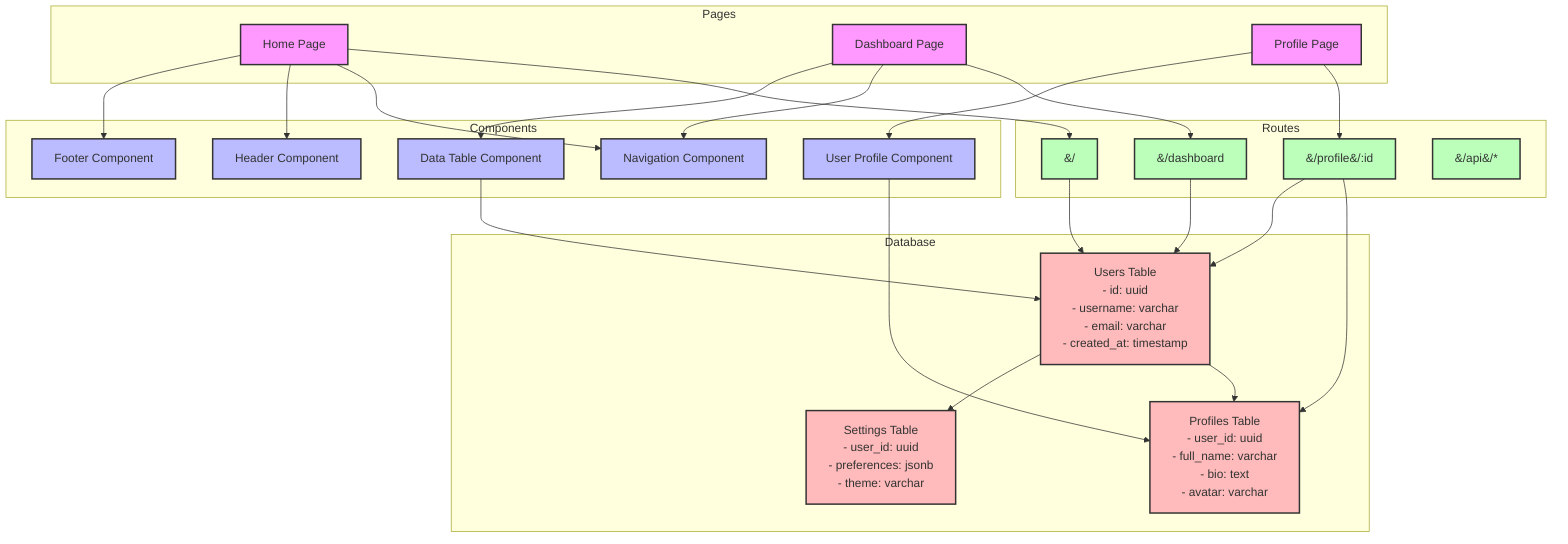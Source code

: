 graph TD
    %% Pages
    subgraph Pages
        HomePage[Home Page]
        DashboardPage[Dashboard Page]
        ProfilePage[Profile Page]
    end

    %% Components
    subgraph Components
        NavComponent[Navigation Component]
        HeaderComponent[Header Component]
        FooterComponent[Footer Component]
        UserProfileComponent[User Profile Component]
        DataTableComponent[Data Table Component]
    end

    %% Routes
    subgraph Routes
        HomeRoute["&#47;"]
        DashboardRoute["&#47;dashboard"]
        ProfileRoute["&#47;profile&#47;:id"]
        APIRoute["&#47;api&#47;*"]
    end

    %% Database Tables
    subgraph Database
        UsersTable["Users Table<br>- id: uuid<br>- username: varchar<br>- email: varchar<br>- created_at: timestamp"]
        ProfilesTable["Profiles Table<br>- user_id: uuid<br>- full_name: varchar<br>- bio: text<br>- avatar: varchar"]
        SettingsTable["Settings Table<br>- user_id: uuid<br>- preferences: jsonb<br>- theme: varchar"]
    end

    %% Relationships
    HomePage --> HomeRoute
    DashboardPage --> DashboardRoute
    ProfilePage --> ProfileRoute

    HomeRoute --> UsersTable
    DashboardRoute --> UsersTable
    ProfileRoute --> ProfilesTable
    ProfileRoute --> UsersTable

    UserProfileComponent --> ProfilesTable
    DataTableComponent --> UsersTable

    %% Component Usage
    HomePage --> NavComponent
    HomePage --> HeaderComponent
    HomePage --> FooterComponent
    DashboardPage --> NavComponent
    DashboardPage --> DataTableComponent
    ProfilePage --> UserProfileComponent

    %% Database Relations
    UsersTable --> ProfilesTable
    UsersTable --> SettingsTable

    %% Styling
    classDef page fill:#f9f,stroke:#333,stroke-width:2px
    classDef component fill:#bbf,stroke:#333,stroke-width:2px
    classDef route fill:#bfb,stroke:#333,stroke-width:2px
    classDef database fill:#fbb,stroke:#333,stroke-width:2px

    class HomePage,DashboardPage,ProfilePage page;
    class NavComponent,HeaderComponent,FooterComponent,UserProfileComponent,DataTableComponent component;
    class HomeRoute,DashboardRoute,ProfileRoute,APIRoute route;
    class UsersTable,ProfilesTable,SettingsTable database;